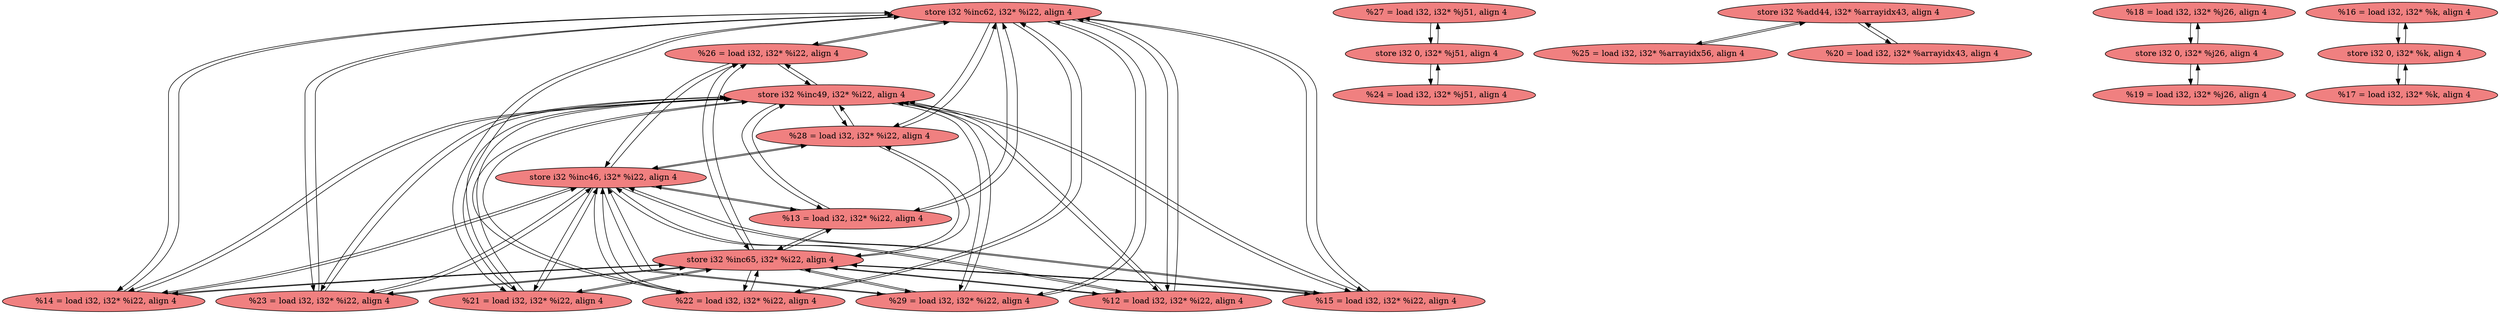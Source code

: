 
digraph G {


node309 [fillcolor=lightcoral,label="  store i32 %inc62, i32* %i22, align 4",shape=ellipse,style=filled ]
node308 [fillcolor=lightcoral,label="  store i32 %inc65, i32* %i22, align 4",shape=ellipse,style=filled ]
node303 [fillcolor=lightcoral,label="  %26 = load i32, i32* %i22, align 4",shape=ellipse,style=filled ]
node306 [fillcolor=lightcoral,label="  %14 = load i32, i32* %i22, align 4",shape=ellipse,style=filled ]
node301 [fillcolor=lightcoral,label="  %29 = load i32, i32* %i22, align 4",shape=ellipse,style=filled ]
node305 [fillcolor=lightcoral,label="  %27 = load i32, i32* %j51, align 4",shape=ellipse,style=filled ]
node300 [fillcolor=lightcoral,label="  %24 = load i32, i32* %j51, align 4",shape=ellipse,style=filled ]
node289 [fillcolor=lightcoral,label="  store i32 0, i32* %j51, align 4",shape=ellipse,style=filled ]
node293 [fillcolor=lightcoral,label="  store i32 %add44, i32* %arrayidx43, align 4",shape=ellipse,style=filled ]
node304 [fillcolor=lightcoral,label="  %18 = load i32, i32* %j26, align 4",shape=ellipse,style=filled ]
node287 [fillcolor=lightcoral,label="  %16 = load i32, i32* %k, align 4",shape=ellipse,style=filled ]
node286 [fillcolor=lightcoral,label="  %17 = load i32, i32* %k, align 4",shape=ellipse,style=filled ]
node307 [fillcolor=lightcoral,label="  %22 = load i32, i32* %i22, align 4",shape=ellipse,style=filled ]
node302 [fillcolor=lightcoral,label="  %25 = load i32, i32* %arrayidx56, align 4",shape=ellipse,style=filled ]
node288 [fillcolor=lightcoral,label="  %15 = load i32, i32* %i22, align 4",shape=ellipse,style=filled ]
node297 [fillcolor=lightcoral,label="  store i32 0, i32* %k, align 4",shape=ellipse,style=filled ]
node299 [fillcolor=lightcoral,label="  %21 = load i32, i32* %i22, align 4",shape=ellipse,style=filled ]
node284 [fillcolor=lightcoral,label="  %20 = load i32, i32* %arrayidx43, align 4",shape=ellipse,style=filled ]
node292 [fillcolor=lightcoral,label="  store i32 %inc46, i32* %i22, align 4",shape=ellipse,style=filled ]
node285 [fillcolor=lightcoral,label="  %19 = load i32, i32* %j26, align 4",shape=ellipse,style=filled ]
node290 [fillcolor=lightcoral,label="  %23 = load i32, i32* %i22, align 4",shape=ellipse,style=filled ]
node295 [fillcolor=lightcoral,label="  %12 = load i32, i32* %i22, align 4",shape=ellipse,style=filled ]
node291 [fillcolor=lightcoral,label="  %13 = load i32, i32* %i22, align 4",shape=ellipse,style=filled ]
node294 [fillcolor=lightcoral,label="  store i32 %inc49, i32* %i22, align 4",shape=ellipse,style=filled ]
node298 [fillcolor=lightcoral,label="  %28 = load i32, i32* %i22, align 4",shape=ellipse,style=filled ]
node296 [fillcolor=lightcoral,label="  store i32 0, i32* %j26, align 4",shape=ellipse,style=filled ]

node290->node292 [ ]
node306->node309 [ ]
node306->node292 [ ]
node309->node306 [ ]
node306->node308 [ ]
node306->node294 [ ]
node308->node306 [ ]
node301->node308 [ ]
node295->node308 [ ]
node308->node295 [ ]
node303->node294 [ ]
node294->node303 [ ]
node308->node301 [ ]
node297->node287 [ ]
node307->node309 [ ]
node298->node308 [ ]
node303->node292 [ ]
node303->node309 [ ]
node301->node309 [ ]
node309->node303 [ ]
node292->node307 [ ]
node291->node294 [ ]
node295->node292 [ ]
node291->node308 [ ]
node308->node298 [ ]
node296->node285 [ ]
node299->node309 [ ]
node298->node292 [ ]
node309->node299 [ ]
node308->node291 [ ]
node293->node302 [ ]
node309->node301 [ ]
node307->node292 [ ]
node292->node288 [ ]
node307->node294 [ ]
node309->node298 [ ]
node289->node305 [ ]
node288->node294 [ ]
node301->node292 [ ]
node292->node303 [ ]
node284->node293 [ ]
node305->node289 [ ]
node294->node298 [ ]
node294->node288 [ ]
node302->node293 [ ]
node294->node306 [ ]
node298->node294 [ ]
node309->node288 [ ]
node294->node299 [ ]
node309->node295 [ ]
node291->node309 [ ]
node292->node306 [ ]
node298->node309 [ ]
node287->node297 [ ]
node301->node294 [ ]
node294->node295 [ ]
node285->node296 [ ]
node299->node292 [ ]
node309->node307 [ ]
node292->node298 [ ]
node308->node299 [ ]
node299->node308 [ ]
node294->node301 [ ]
node292->node301 [ ]
node288->node292 [ ]
node295->node309 [ ]
node309->node290 [ ]
node308->node303 [ ]
node288->node309 [ ]
node293->node284 [ ]
node308->node288 [ ]
node308->node307 [ ]
node307->node308 [ ]
node304->node296 [ ]
node303->node308 [ ]
node294->node307 [ ]
node290->node309 [ ]
node292->node291 [ ]
node288->node308 [ ]
node292->node290 [ ]
node290->node308 [ ]
node308->node290 [ ]
node291->node292 [ ]
node299->node294 [ ]
node289->node300 [ ]
node296->node304 [ ]
node309->node291 [ ]
node295->node294 [ ]
node300->node289 [ ]
node294->node290 [ ]
node290->node294 [ ]
node292->node299 [ ]
node297->node286 [ ]
node294->node291 [ ]
node292->node295 [ ]
node286->node297 [ ]


}
